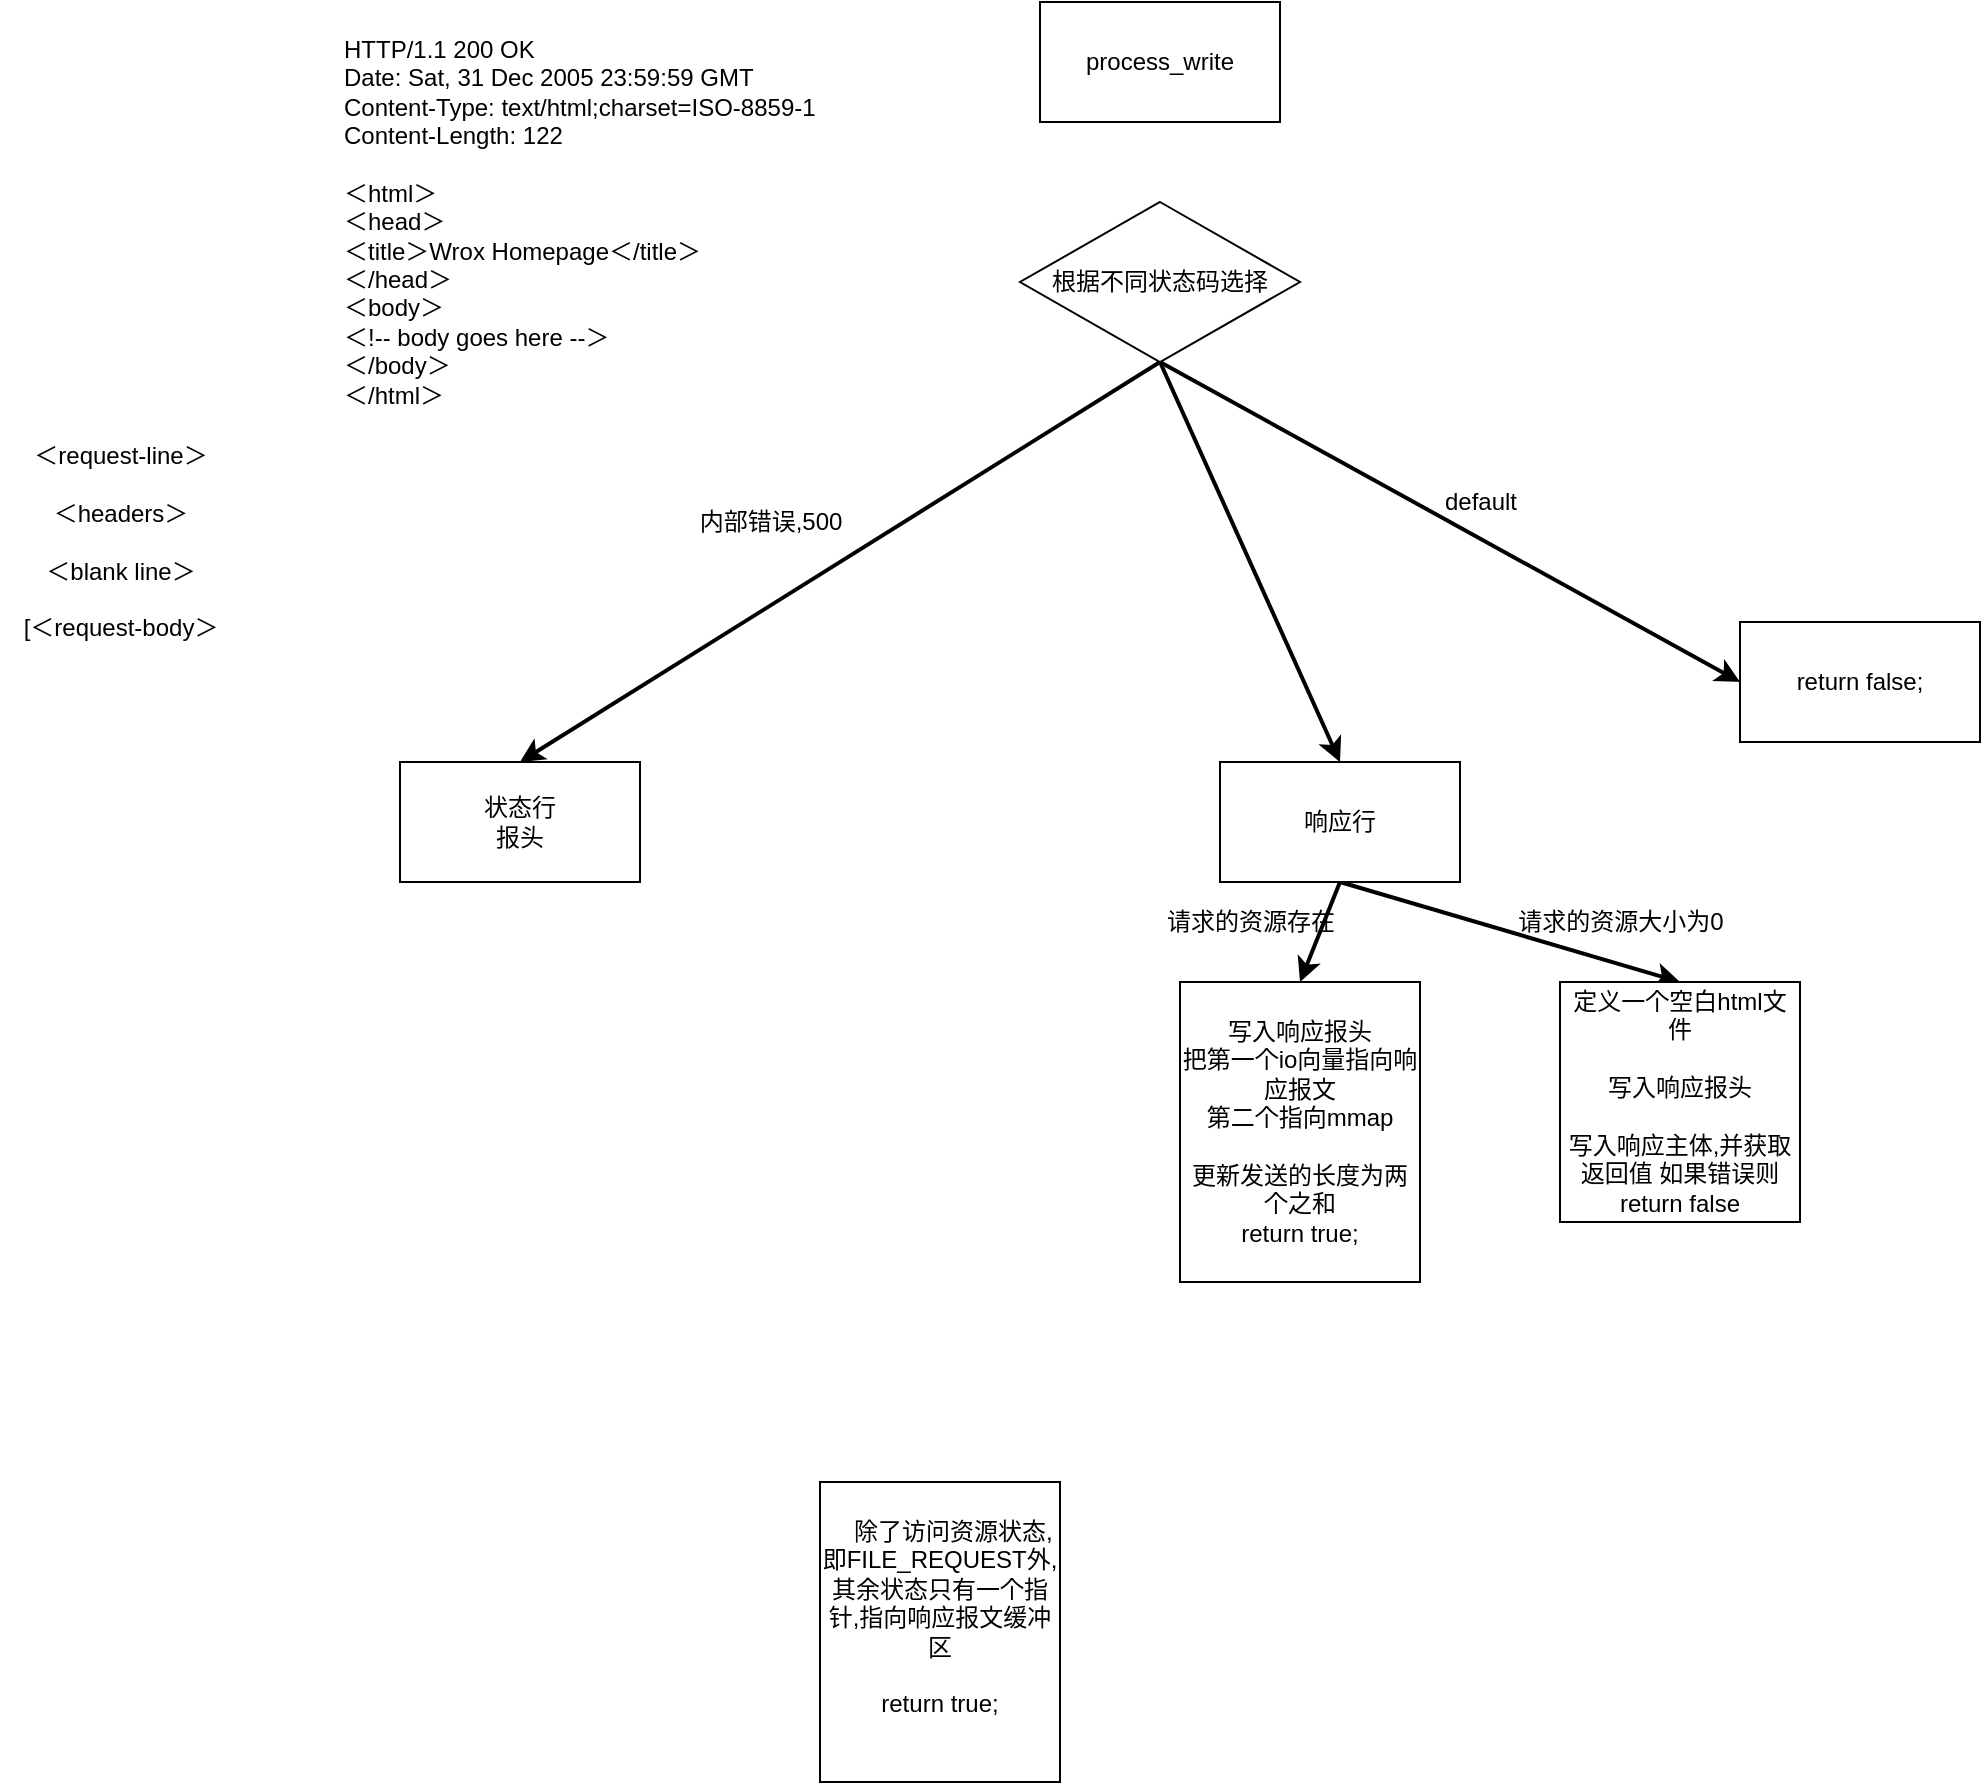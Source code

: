 <mxfile>
    <diagram id="8oDaPV_DR-buTWtK-_A-" name="第 1 页">
        <mxGraphModel dx="2251" dy="627" grid="1" gridSize="10" guides="1" tooltips="1" connect="1" arrows="1" fold="1" page="1" pageScale="1" pageWidth="1200" pageHeight="1920" background="#FFFFFF" math="0" shadow="0">
            <root>
                <mxCell id="0"/>
                <mxCell id="1" parent="0"/>
                <mxCell id="2" value="process_write" style="whiteSpace=wrap;html=1;" parent="1" vertex="1">
                    <mxGeometry x="470" y="60" width="120" height="60" as="geometry"/>
                </mxCell>
                <mxCell id="11" style="edgeStyle=none;html=1;exitX=0.5;exitY=1;exitDx=0;exitDy=0;entryX=0.5;entryY=0;entryDx=0;entryDy=0;fontColor=#000000;strokeColor=#000000;strokeWidth=2;" parent="1" source="3" target="4" edge="1">
                    <mxGeometry relative="1" as="geometry"/>
                </mxCell>
                <mxCell id="13" style="edgeStyle=none;html=1;exitX=0.5;exitY=1;exitDx=0;exitDy=0;entryX=0.5;entryY=0;entryDx=0;entryDy=0;fontColor=#000000;strokeColor=#000000;strokeWidth=2;" parent="1" source="3" target="12" edge="1">
                    <mxGeometry relative="1" as="geometry"/>
                </mxCell>
                <mxCell id="25" style="edgeStyle=none;html=1;exitX=0.5;exitY=1;exitDx=0;exitDy=0;entryX=0;entryY=0.5;entryDx=0;entryDy=0;fontColor=#000000;strokeColor=#000000;strokeWidth=2;" parent="1" source="3" target="24" edge="1">
                    <mxGeometry relative="1" as="geometry"/>
                </mxCell>
                <mxCell id="3" value="根据不同状态码选择" style="rhombus;whiteSpace=wrap;html=1;" parent="1" vertex="1">
                    <mxGeometry x="460" y="160" width="140" height="80" as="geometry"/>
                </mxCell>
                <mxCell id="4" value="状态行&lt;br&gt;报头&lt;br&gt;" style="whiteSpace=wrap;html=1;" parent="1" vertex="1">
                    <mxGeometry x="150" y="440" width="120" height="60" as="geometry"/>
                </mxCell>
                <mxCell id="5" value="&lt;font color=&quot;#000000&quot;&gt;内部错误,500&lt;/font&gt;" style="text;html=1;align=center;verticalAlign=middle;resizable=0;points=[];autosize=1;strokeColor=none;fillColor=none;" parent="1" vertex="1">
                    <mxGeometry x="290" y="310" width="90" height="20" as="geometry"/>
                </mxCell>
                <mxCell id="6" value="&lt;span style=&quot;color: rgba(0 , 0 , 0 , 0) ; font-family: monospace ; font-size: 0px&quot;&gt;%3CmxGraphModel%3E%3Croot%3E%3CmxCell%20id%3D%220%22%2F%3E%3CmxCell%20id%3D%221%22%20parent%3D%220%22%2F%3E%3CmxCell%20id%3D%222%22%20value%3D%22%26lt%3Bfont%20color%3D%26quot%3B%23000000%26quot%3B%26gt%3B%E5%86%85%E9%83%A8%E9%94%99%E8%AF%AF%2C500%26lt%3B%2Ffont%26gt%3B%22%20style%3D%22text%3Bhtml%3D1%3Balign%3Dcenter%3BverticalAlign%3Dmiddle%3Bresizable%3D0%3Bpoints%3D%5B%5D%3Bautosize%3D1%3BstrokeColor%3Dnone%3BfillColor%3Dnone%3B%22%20vertex%3D%221%22%20parent%3D%221%22%3E%3CmxGeometry%20x%3D%22290%22%20y%3D%22290%22%20width%3D%2290%22%20height%3D%2220%22%20as%3D%22geometry%22%2F%3E%3C%2FmxCell%3E%3C%2Froot%3E%3C%2FmxGraphModel%3E&lt;/span&gt;" style="text;html=1;align=center;verticalAlign=middle;resizable=0;points=[];autosize=1;strokeColor=none;fillColor=none;" parent="1" vertex="1">
                    <mxGeometry x="185" y="110" width="20" height="20" as="geometry"/>
                </mxCell>
                <mxCell id="7" value="&lt;span style=&quot;color: rgba(0 , 0 , 0 , 0) ; font-family: monospace ; font-size: 0px&quot;&gt;%3CmxGraphModel%3E%3Croot%3E%3CmxCell%20id%3D%220%22%2F%3E%3CmxCell%20id%3D%221%22%20parent%3D%220%22%2F%3E%3CmxCell%20id%3D%222%22%20value%3D%22%26lt%3Bfont%20color%3D%26quot%3B%23000000%26quot%3B%26gt%3B%E5%86%85%E9%83%A8%E9%94%99%E8%AF%AF%2C500%26lt%3B%2Ffont%26gt%3B%22%20style%3D%22text%3Bhtml%3D1%3Balign%3Dcenter%3BverticalAlign%3Dmiddle%3Bresizable%3D0%3Bpoints%3D%5B%5D%3Bautosize%3D1%3BstrokeColor%3Dnone%3BfillColor%3Dnone%3B%22%20vertex%3D%221%22%20parent%3D%221%22%3E%3CmxGeometry%20x%3D%22290%22%20y%3D%22290%22%20width%3D%2290%22%20height%3D%2220%22%20as%3D%22geometry%22%2F%3E%3C%2FmxCell%3E%3C%2Froot%3E%3C%2FmxGraphModel%3E&lt;/span&gt;" style="text;html=1;align=center;verticalAlign=middle;resizable=0;points=[];autosize=1;strokeColor=none;fillColor=none;" parent="1" vertex="1">
                    <mxGeometry x="200" y="100" width="20" height="20" as="geometry"/>
                </mxCell>
                <mxCell id="9" value="&lt;div&gt;HTTP/1.1 200 OK&lt;/div&gt;&lt;div&gt;Date: Sat, 31 Dec 2005 23:59:59 GMT&lt;/div&gt;&lt;div&gt;Content-Type: text/html;charset=ISO-8859-1&lt;/div&gt;&lt;div&gt;Content-Length: 122&lt;/div&gt;&lt;div&gt;&lt;br&gt;&lt;/div&gt;&lt;div&gt;＜html＞&lt;/div&gt;&lt;div&gt;＜head＞&lt;/div&gt;&lt;div&gt;＜title＞Wrox Homepage＜/title＞&lt;/div&gt;&lt;div&gt;＜/head＞&lt;/div&gt;&lt;div&gt;＜body＞&lt;/div&gt;&lt;div&gt;＜!-- body goes here --＞&lt;/div&gt;&lt;div&gt;＜/body＞&lt;/div&gt;&lt;div&gt;＜/html＞&lt;/div&gt;" style="text;html=1;align=left;verticalAlign=middle;resizable=0;points=[];autosize=1;strokeColor=none;fillColor=none;fontColor=#000000;" parent="1" vertex="1">
                    <mxGeometry x="120" y="80" width="260" height="180" as="geometry"/>
                </mxCell>
                <mxCell id="10" value="＜request-line＞&lt;br&gt;&lt;br&gt;＜headers＞&lt;br&gt;&lt;br&gt;＜blank line＞&lt;br&gt;&lt;br&gt;[＜request-body＞" style="text;html=1;align=center;verticalAlign=middle;resizable=0;points=[];autosize=1;strokeColor=none;fillColor=none;fontColor=#000000;" parent="1" vertex="1">
                    <mxGeometry x="-50" y="280" width="120" height="100" as="geometry"/>
                </mxCell>
                <mxCell id="17" style="edgeStyle=none;html=1;exitX=0.5;exitY=1;exitDx=0;exitDy=0;entryX=0.5;entryY=0;entryDx=0;entryDy=0;fontColor=#000000;strokeColor=#000000;strokeWidth=2;" parent="1" source="12" target="14" edge="1">
                    <mxGeometry relative="1" as="geometry"/>
                </mxCell>
                <mxCell id="20" style="edgeStyle=none;html=1;exitX=0.5;exitY=1;exitDx=0;exitDy=0;entryX=0.5;entryY=0;entryDx=0;entryDy=0;fontColor=#000000;strokeColor=#000000;strokeWidth=2;" parent="1" source="12" target="19" edge="1">
                    <mxGeometry relative="1" as="geometry"/>
                </mxCell>
                <mxCell id="12" value="响应行" style="whiteSpace=wrap;html=1;" parent="1" vertex="1">
                    <mxGeometry x="560" y="440" width="120" height="60" as="geometry"/>
                </mxCell>
                <mxCell id="14" value="写入响应报头&lt;br&gt;把第一个io向量指向响应报文&lt;br&gt;第二个指向mmap&lt;br&gt;&lt;br&gt;更新发送的长度为两个之和&lt;br&gt;return true;" style="whiteSpace=wrap;html=1;" parent="1" vertex="1">
                    <mxGeometry x="540" y="550" width="120" height="150" as="geometry"/>
                </mxCell>
                <mxCell id="19" value="定义一个空白html文件&lt;br&gt;&lt;br&gt;写入响应报头&lt;br&gt;&lt;br&gt;写入响应主体,并获取返回值 如果错误则return false" style="whiteSpace=wrap;html=1;" parent="1" vertex="1">
                    <mxGeometry x="730" y="550" width="120" height="120" as="geometry"/>
                </mxCell>
                <mxCell id="21" value="&lt;font color=&quot;#000000&quot;&gt;请求的资源存在&lt;/font&gt;" style="text;html=1;align=center;verticalAlign=middle;resizable=0;points=[];autosize=1;strokeColor=none;fillColor=none;" parent="1" vertex="1">
                    <mxGeometry x="525" y="510" width="100" height="20" as="geometry"/>
                </mxCell>
                <mxCell id="23" value="&lt;font color=&quot;#000000&quot;&gt;请求的资源大小为0&lt;/font&gt;" style="text;html=1;align=center;verticalAlign=middle;resizable=0;points=[];autosize=1;strokeColor=none;fillColor=none;" parent="1" vertex="1">
                    <mxGeometry x="700" y="510" width="120" height="20" as="geometry"/>
                </mxCell>
                <mxCell id="24" value="return false;" style="whiteSpace=wrap;html=1;" parent="1" vertex="1">
                    <mxGeometry x="820" y="370" width="120" height="60" as="geometry"/>
                </mxCell>
                <mxCell id="26" value="&lt;font color=&quot;#000000&quot;&gt;default&lt;/font&gt;" style="text;html=1;align=center;verticalAlign=middle;resizable=0;points=[];autosize=1;strokeColor=none;fillColor=none;" parent="1" vertex="1">
                    <mxGeometry x="660" y="300" width="60" height="20" as="geometry"/>
                </mxCell>
                <mxCell id="27" value="&lt;div&gt;&amp;nbsp; &amp;nbsp; 除了访问资源状态,即FILE_REQUEST外,其余状态只有一个指针,指向响应报文缓冲区&lt;/div&gt;&lt;div&gt;&lt;br&gt;&lt;/div&gt;&lt;div&gt;return true;&lt;/div&gt;&lt;div&gt;&lt;br&gt;&lt;/div&gt;" style="whiteSpace=wrap;html=1;" parent="1" vertex="1">
                    <mxGeometry x="360" y="800" width="120" height="150" as="geometry"/>
                </mxCell>
            </root>
        </mxGraphModel>
    </diagram>
</mxfile>